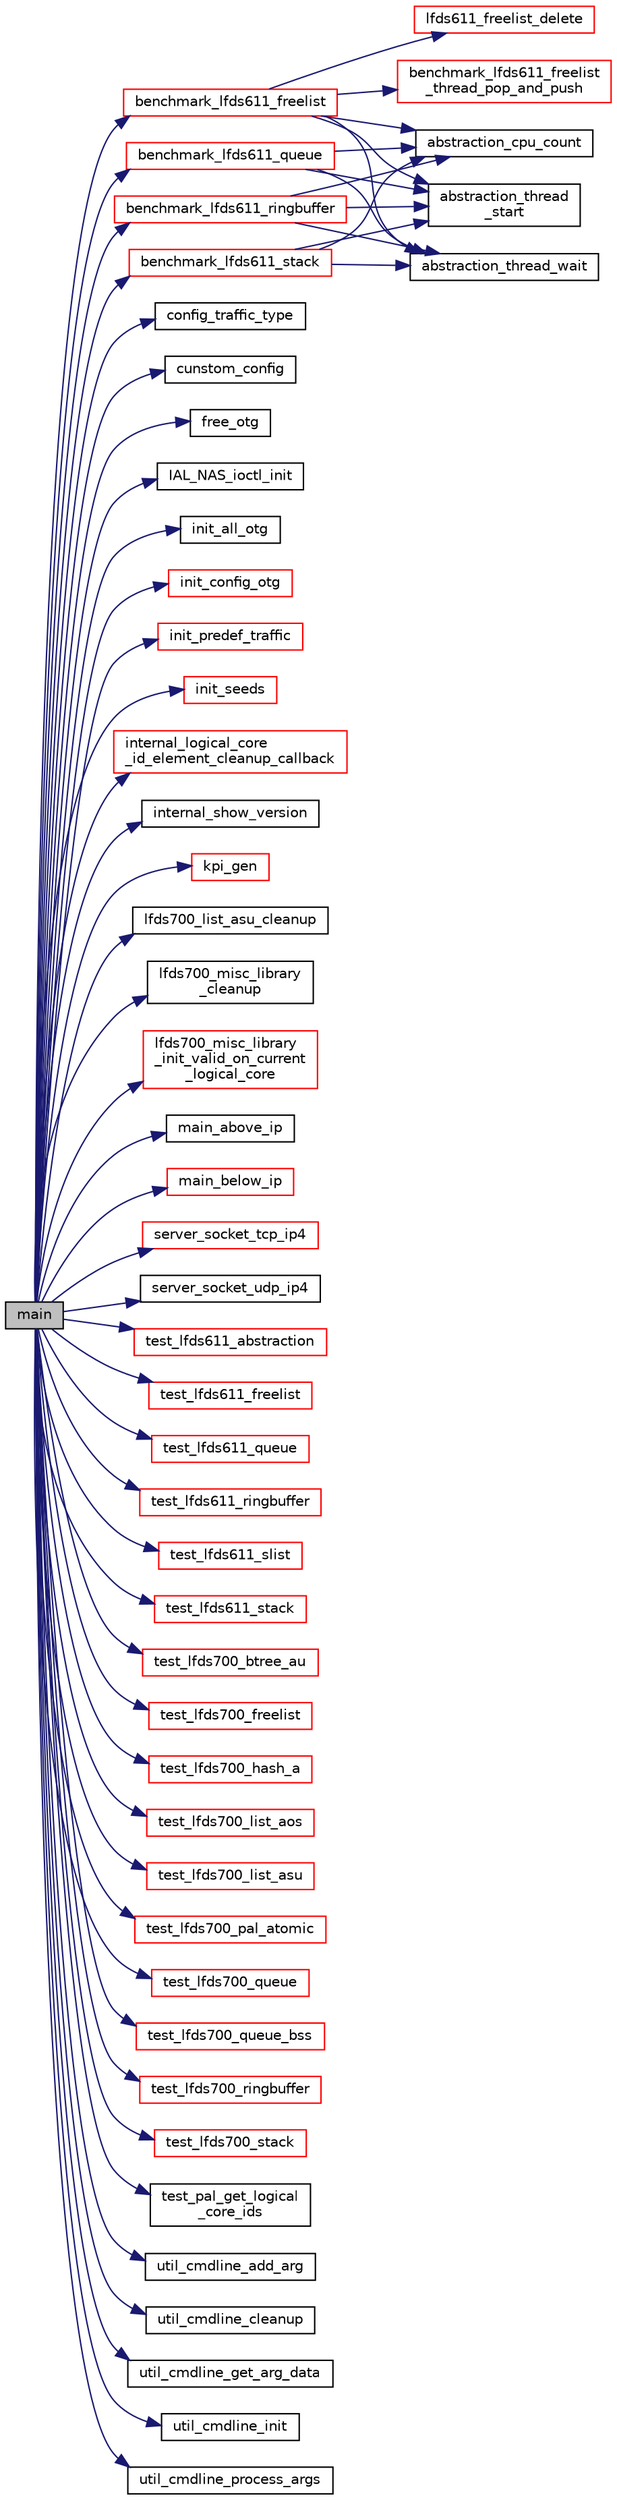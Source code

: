 digraph "main"
{
 // LATEX_PDF_SIZE
  edge [fontname="Helvetica",fontsize="10",labelfontname="Helvetica",labelfontsize="10"];
  node [fontname="Helvetica",fontsize="10",shape=record];
  rankdir="LR";
  Node1 [label="main",height=0.2,width=0.4,color="black", fillcolor="grey75", style="filled", fontcolor="black",tooltip=" "];
  Node1 -> Node2 [color="midnightblue",fontsize="10",style="solid",fontname="Helvetica"];
  Node2 [label="benchmark_lfds611_freelist",height=0.2,width=0.4,color="red", fillcolor="white", style="filled",URL="$benchmark__freelist_8c.html#a7ac3aa2d717c531e9b224449fddb04ba",tooltip=" "];
  Node2 -> Node3 [color="midnightblue",fontsize="10",style="solid",fontname="Helvetica"];
  Node3 [label="abstraction_cpu_count",height=0.2,width=0.4,color="black", fillcolor="white", style="filled",URL="$abstraction_8h.html#a4773494a7946176d6998851a05bdb883",tooltip=" "];
  Node2 -> Node4 [color="midnightblue",fontsize="10",style="solid",fontname="Helvetica"];
  Node4 [label="abstraction_thread\l_start",height=0.2,width=0.4,color="black", fillcolor="white", style="filled",URL="$abstraction_8h.html#ae5062f18a7f9d1229a2ad304fad8ee80",tooltip=" "];
  Node2 -> Node5 [color="midnightblue",fontsize="10",style="solid",fontname="Helvetica"];
  Node5 [label="abstraction_thread_wait",height=0.2,width=0.4,color="black", fillcolor="white", style="filled",URL="$abstraction_8h.html#a435577c3aa1cd4e3ad96dad0e7bb5343",tooltip=" "];
  Node2 -> Node6 [color="midnightblue",fontsize="10",style="solid",fontname="Helvetica"];
  Node6 [label="benchmark_lfds611_freelist\l_thread_pop_and_push",height=0.2,width=0.4,color="red", fillcolor="white", style="filled",URL="$benchmark__freelist_8c.html#a714be4b201a3a0e7d57cb7cc27438be2",tooltip=" "];
  Node2 -> Node9 [color="midnightblue",fontsize="10",style="solid",fontname="Helvetica"];
  Node9 [label="lfds611_freelist_delete",height=0.2,width=0.4,color="red", fillcolor="white", style="filled",URL="$liblfds611_8h.html#ad0fd224788d8b90f485936c893047eba",tooltip=" "];
  Node1 -> Node18 [color="midnightblue",fontsize="10",style="solid",fontname="Helvetica"];
  Node18 [label="benchmark_lfds611_queue",height=0.2,width=0.4,color="red", fillcolor="white", style="filled",URL="$benchmark__queue_8c.html#acd92fa3d48240cbf8229c145ef7bf7c9",tooltip=" "];
  Node18 -> Node3 [color="midnightblue",fontsize="10",style="solid",fontname="Helvetica"];
  Node18 -> Node4 [color="midnightblue",fontsize="10",style="solid",fontname="Helvetica"];
  Node18 -> Node5 [color="midnightblue",fontsize="10",style="solid",fontname="Helvetica"];
  Node1 -> Node30 [color="midnightblue",fontsize="10",style="solid",fontname="Helvetica"];
  Node30 [label="benchmark_lfds611_ringbuffer",height=0.2,width=0.4,color="red", fillcolor="white", style="filled",URL="$benchmark__ringbuffer_8c.html#a0ee0b1ccd335333378d59a07232d052b",tooltip=" "];
  Node30 -> Node3 [color="midnightblue",fontsize="10",style="solid",fontname="Helvetica"];
  Node30 -> Node4 [color="midnightblue",fontsize="10",style="solid",fontname="Helvetica"];
  Node30 -> Node5 [color="midnightblue",fontsize="10",style="solid",fontname="Helvetica"];
  Node1 -> Node39 [color="midnightblue",fontsize="10",style="solid",fontname="Helvetica"];
  Node39 [label="benchmark_lfds611_stack",height=0.2,width=0.4,color="red", fillcolor="white", style="filled",URL="$benchmark__stack_8c.html#ae62f2383428b4bdfdfef084fcb51eb14",tooltip=" "];
  Node39 -> Node3 [color="midnightblue",fontsize="10",style="solid",fontname="Helvetica"];
  Node39 -> Node4 [color="midnightblue",fontsize="10",style="solid",fontname="Helvetica"];
  Node39 -> Node5 [color="midnightblue",fontsize="10",style="solid",fontname="Helvetica"];
  Node1 -> Node50 [color="midnightblue",fontsize="10",style="solid",fontname="Helvetica"];
  Node50 [label="config_traffic_type",height=0.2,width=0.4,color="black", fillcolor="white", style="filled",URL="$UTIL_2OTG_2main_8c.html#af21b7c9b0c442e422569da53c1ebf1cd",tooltip=" "];
  Node1 -> Node51 [color="midnightblue",fontsize="10",style="solid",fontname="Helvetica"];
  Node51 [label="cunstom_config",height=0.2,width=0.4,color="black", fillcolor="white", style="filled",URL="$UTIL_2OTG_2main_8c.html#ad97d31b67d063d61527fb2b23ef03a6a",tooltip=" "];
  Node1 -> Node52 [color="midnightblue",fontsize="10",style="solid",fontname="Helvetica"];
  Node52 [label="free_otg",height=0.2,width=0.4,color="black", fillcolor="white", style="filled",URL="$otg_8c.html#a97b7951a93fcc0250deb12ad332470c8",tooltip="free OTG pointers"];
  Node1 -> Node53 [color="midnightblue",fontsize="10",style="solid",fontname="Helvetica"];
  Node53 [label="IAL_NAS_ioctl_init",height=0.2,width=0.4,color="black", fillcolor="white", style="filled",URL="$LITE_2RB__TOOL_2rb__tool_8c.html#ad8b642619b539f932528048eae6a16ae",tooltip=" "];
  Node1 -> Node54 [color="midnightblue",fontsize="10",style="solid",fontname="Helvetica"];
  Node54 [label="init_all_otg",height=0.2,width=0.4,color="black", fillcolor="white", style="filled",URL="$otg_8c.html#a214466166144491b82063fb18fd56e59",tooltip=" "];
  Node1 -> Node55 [color="midnightblue",fontsize="10",style="solid",fontname="Helvetica"];
  Node55 [label="init_config_otg",height=0.2,width=0.4,color="red", fillcolor="white", style="filled",URL="$UTIL_2OTG_2main_8c.html#a6c354a5352104e17f82a55d734803482",tooltip=" "];
  Node1 -> Node58 [color="midnightblue",fontsize="10",style="solid",fontname="Helvetica"];
  Node58 [label="init_predef_traffic",height=0.2,width=0.4,color="red", fillcolor="white", style="filled",URL="$otg__tx_8c.html#afd36c06cad6e887b27cce605e950f510",tooltip=" "];
  Node1 -> Node64 [color="midnightblue",fontsize="10",style="solid",fontname="Helvetica"];
  Node64 [label="init_seeds",height=0.2,width=0.4,color="red", fillcolor="white", style="filled",URL="$oml_8c.html#a52a2dde63fd2df4888ef8f2519f363bd",tooltip="init values for wichman_hill algo"];
  Node1 -> Node66 [color="midnightblue",fontsize="10",style="solid",fontname="Helvetica"];
  Node66 [label="internal_logical_core\l_id_element_cleanup_callback",height=0.2,width=0.4,color="red", fillcolor="white", style="filled",URL="$liblfds7_80_80_2test_2src_2internal_8h.html#af8e43c62134959f1df57756acf71517c",tooltip=" "];
  Node1 -> Node68 [color="midnightblue",fontsize="10",style="solid",fontname="Helvetica"];
  Node68 [label="internal_show_version",height=0.2,width=0.4,color="black", fillcolor="white", style="filled",URL="$liblfds7_80_80_2test_2src_2internal_8h.html#a499c35792150fe6148e95989c0a5b2c7",tooltip=" "];
  Node1 -> Node69 [color="midnightblue",fontsize="10",style="solid",fontname="Helvetica"];
  Node69 [label="kpi_gen",height=0.2,width=0.4,color="red", fillcolor="white", style="filled",URL="$otg__kpi_8c.html#a4c7bd5b0baf7627c7cbc1665e13e1255",tooltip=" "];
  Node1 -> Node76 [color="midnightblue",fontsize="10",style="solid",fontname="Helvetica"];
  Node76 [label="lfds700_list_asu_cleanup",height=0.2,width=0.4,color="black", fillcolor="white", style="filled",URL="$lfds700__list__addonly__singlylinked__unordered_8h.html#a84dc89fde8848ae9903e74f96928e043",tooltip=" "];
  Node1 -> Node77 [color="midnightblue",fontsize="10",style="solid",fontname="Helvetica"];
  Node77 [label="lfds700_misc_library\l_cleanup",height=0.2,width=0.4,color="black", fillcolor="white", style="filled",URL="$lfds700__misc_8h.html#a41525483fd56536f41309ad2161e6533",tooltip=" "];
  Node1 -> Node78 [color="midnightblue",fontsize="10",style="solid",fontname="Helvetica"];
  Node78 [label="lfds700_misc_library\l_init_valid_on_current\l_logical_core",height=0.2,width=0.4,color="red", fillcolor="white", style="filled",URL="$lfds700__misc_8h.html#aa5c2af887960b7f6c53bc17d95774c68",tooltip=" "];
  Node1 -> Node80 [color="midnightblue",fontsize="10",style="solid",fontname="Helvetica"];
  Node80 [label="main_above_ip",height=0.2,width=0.4,color="black", fillcolor="white", style="filled",URL="$UTIL_2OTG_2main_8c.html#ac4d6048dde7df181146926a3a4eab5e9",tooltip=" "];
  Node1 -> Node81 [color="midnightblue",fontsize="10",style="solid",fontname="Helvetica"];
  Node81 [label="main_below_ip",height=0.2,width=0.4,color="red", fillcolor="white", style="filled",URL="$UTIL_2OTG_2main_8c.html#a23bf5b2f255af32ebb99fa4c201c0e6e",tooltip=" "];
  Node1 -> Node135 [color="midnightblue",fontsize="10",style="solid",fontname="Helvetica"];
  Node135 [label="server_socket_tcp_ip4",height=0.2,width=0.4,color="red", fillcolor="white", style="filled",URL="$otg__rx__socket_8c.html#a69cc2ad4c2b827c5e19674a65f123630",tooltip="this function allow to run a server dedicated to IP v4 and TCP traffic ."];
  Node1 -> Node137 [color="midnightblue",fontsize="10",style="solid",fontname="Helvetica"];
  Node137 [label="server_socket_udp_ip4",height=0.2,width=0.4,color="black", fillcolor="white", style="filled",URL="$otg__rx__socket_8c.html#a81fad3d728dd8b2aa0c9c57cc0c54d8e",tooltip=" "];
  Node1 -> Node138 [color="midnightblue",fontsize="10",style="solid",fontname="Helvetica"];
  Node138 [label="test_lfds611_abstraction",height=0.2,width=0.4,color="red", fillcolor="white", style="filled",URL="$liblfds6_81_81_2test_2src_2internal_8h.html#a0f6bd033436212909bbd3783838d543c",tooltip=" "];
  Node1 -> Node152 [color="midnightblue",fontsize="10",style="solid",fontname="Helvetica"];
  Node152 [label="test_lfds611_freelist",height=0.2,width=0.4,color="red", fillcolor="white", style="filled",URL="$liblfds6_81_81_2test_2src_2internal_8h.html#a9990f1994c05ae97b213ee0b059d8fc5",tooltip=" "];
  Node1 -> Node170 [color="midnightblue",fontsize="10",style="solid",fontname="Helvetica"];
  Node170 [label="test_lfds611_queue",height=0.2,width=0.4,color="red", fillcolor="white", style="filled",URL="$liblfds6_81_81_2test_2src_2internal_8h.html#a0017b2d6ba27b4152a4ab66a2e454612",tooltip=" "];
  Node1 -> Node182 [color="midnightblue",fontsize="10",style="solid",fontname="Helvetica"];
  Node182 [label="test_lfds611_ringbuffer",height=0.2,width=0.4,color="red", fillcolor="white", style="filled",URL="$liblfds6_81_81_2test_2src_2internal_8h.html#a52cca45019fa8713ede0315242dc2639",tooltip=" "];
  Node1 -> Node193 [color="midnightblue",fontsize="10",style="solid",fontname="Helvetica"];
  Node193 [label="test_lfds611_slist",height=0.2,width=0.4,color="red", fillcolor="white", style="filled",URL="$liblfds6_81_81_2test_2src_2internal_8h.html#a1e0fcb224cca32b9b34df3c22e4278c5",tooltip=" "];
  Node1 -> Node220 [color="midnightblue",fontsize="10",style="solid",fontname="Helvetica"];
  Node220 [label="test_lfds611_stack",height=0.2,width=0.4,color="red", fillcolor="white", style="filled",URL="$liblfds6_81_81_2test_2src_2internal_8h.html#abd4ca1201484a92bad5abf57fd14eef0",tooltip=" "];
  Node1 -> Node233 [color="midnightblue",fontsize="10",style="solid",fontname="Helvetica"];
  Node233 [label="test_lfds700_btree_au",height=0.2,width=0.4,color="red", fillcolor="white", style="filled",URL="$liblfds7_80_80_2test_2src_2internal_8h.html#a81f0da5c12028fd88bd67edbb409766b",tooltip=" "];
  Node1 -> Node240 [color="midnightblue",fontsize="10",style="solid",fontname="Helvetica"];
  Node240 [label="test_lfds700_freelist",height=0.2,width=0.4,color="red", fillcolor="white", style="filled",URL="$liblfds7_80_80_2test_2src_2internal_8h.html#a21180cd75a63a0ea84608e6c91284683",tooltip=" "];
  Node1 -> Node251 [color="midnightblue",fontsize="10",style="solid",fontname="Helvetica"];
  Node251 [label="test_lfds700_hash_a",height=0.2,width=0.4,color="red", fillcolor="white", style="filled",URL="$liblfds7_80_80_2test_2src_2internal_8h.html#a6a67beb8e901ca5455f527bdc1e41259",tooltip=" "];
  Node1 -> Node258 [color="midnightblue",fontsize="10",style="solid",fontname="Helvetica"];
  Node258 [label="test_lfds700_list_aos",height=0.2,width=0.4,color="red", fillcolor="white", style="filled",URL="$liblfds7_80_80_2test_2src_2internal_8h.html#acb0bd835ffcb849ffebea1aa67f457c2",tooltip=" "];
  Node1 -> Node263 [color="midnightblue",fontsize="10",style="solid",fontname="Helvetica"];
  Node263 [label="test_lfds700_list_asu",height=0.2,width=0.4,color="red", fillcolor="white", style="filled",URL="$liblfds7_80_80_2test_2src_2internal_8h.html#a4749b683add62cf24f248be8acf79ff5",tooltip=" "];
  Node1 -> Node274 [color="midnightblue",fontsize="10",style="solid",fontname="Helvetica"];
  Node274 [label="test_lfds700_pal_atomic",height=0.2,width=0.4,color="red", fillcolor="white", style="filled",URL="$liblfds7_80_80_2test_2src_2internal_8h.html#ad559dd023d36fef380b4f05c58ec9606",tooltip=" "];
  Node1 -> Node278 [color="midnightblue",fontsize="10",style="solid",fontname="Helvetica"];
  Node278 [label="test_lfds700_queue",height=0.2,width=0.4,color="red", fillcolor="white", style="filled",URL="$liblfds7_80_80_2test_2src_2internal_8h.html#a677b7e16b0c961029a7a557e43111836",tooltip=" "];
  Node1 -> Node289 [color="midnightblue",fontsize="10",style="solid",fontname="Helvetica"];
  Node289 [label="test_lfds700_queue_bss",height=0.2,width=0.4,color="red", fillcolor="white", style="filled",URL="$liblfds7_80_80_2test_2src_2internal_8h.html#a1b34e38a1ad60e8486ea524711e86248",tooltip=" "];
  Node1 -> Node297 [color="midnightblue",fontsize="10",style="solid",fontname="Helvetica"];
  Node297 [label="test_lfds700_ringbuffer",height=0.2,width=0.4,color="red", fillcolor="white", style="filled",URL="$liblfds7_80_80_2test_2src_2internal_8h.html#a56f654cc3514aa7b71a1a0b6cf9e7a16",tooltip=" "];
  Node1 -> Node305 [color="midnightblue",fontsize="10",style="solid",fontname="Helvetica"];
  Node305 [label="test_lfds700_stack",height=0.2,width=0.4,color="red", fillcolor="white", style="filled",URL="$liblfds7_80_80_2test_2src_2internal_8h.html#a377b2ceef4169adfe08ae54ed92d80fa",tooltip=" "];
  Node1 -> Node313 [color="midnightblue",fontsize="10",style="solid",fontname="Helvetica"];
  Node313 [label="test_pal_get_logical\l_core_ids",height=0.2,width=0.4,color="black", fillcolor="white", style="filled",URL="$liblfds7_80_80_2test_2src_2internal_8h.html#a24a6bb3b1aef79742a39b71daf126e9a",tooltip=" "];
  Node1 -> Node314 [color="midnightblue",fontsize="10",style="solid",fontname="Helvetica"];
  Node314 [label="util_cmdline_add_arg",height=0.2,width=0.4,color="black", fillcolor="white", style="filled",URL="$util__cmdline_8c.html#a7f7a830798655439e1261b0f8fded5e9",tooltip=" "];
  Node1 -> Node315 [color="midnightblue",fontsize="10",style="solid",fontname="Helvetica"];
  Node315 [label="util_cmdline_cleanup",height=0.2,width=0.4,color="black", fillcolor="white", style="filled",URL="$util__cmdline_8c.html#af6f9ba72285651b468aae70153d35aac",tooltip=" "];
  Node1 -> Node316 [color="midnightblue",fontsize="10",style="solid",fontname="Helvetica"];
  Node316 [label="util_cmdline_get_arg_data",height=0.2,width=0.4,color="black", fillcolor="white", style="filled",URL="$util__cmdline_8c.html#a0d33fb214ca6e2513b93130e2d7c0da8",tooltip=" "];
  Node1 -> Node317 [color="midnightblue",fontsize="10",style="solid",fontname="Helvetica"];
  Node317 [label="util_cmdline_init",height=0.2,width=0.4,color="black", fillcolor="white", style="filled",URL="$util__cmdline_8c.html#a5489dafff445bf91bee6ea20e539b559",tooltip=" "];
  Node1 -> Node318 [color="midnightblue",fontsize="10",style="solid",fontname="Helvetica"];
  Node318 [label="util_cmdline_process_args",height=0.2,width=0.4,color="black", fillcolor="white", style="filled",URL="$util__cmdline_8c.html#a2f1cd1cbad97e60782cbb76e5d18fc73",tooltip=" "];
}
